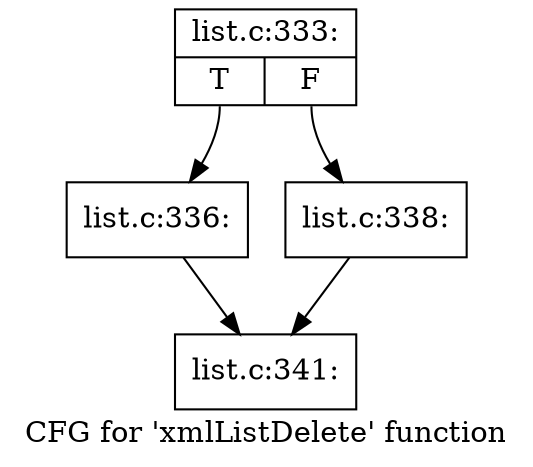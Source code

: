 digraph "CFG for 'xmlListDelete' function" {
	label="CFG for 'xmlListDelete' function";

	Node0x523b3f0 [shape=record,label="{list.c:333:|{<s0>T|<s1>F}}"];
	Node0x523b3f0:s0 -> Node0x523b310;
	Node0x523b3f0:s1 -> Node0x523b360;
	Node0x523b310 [shape=record,label="{list.c:336:}"];
	Node0x523b310 -> Node0x523e5d0;
	Node0x523b360 [shape=record,label="{list.c:338:}"];
	Node0x523b360 -> Node0x523e5d0;
	Node0x523e5d0 [shape=record,label="{list.c:341:}"];
}
